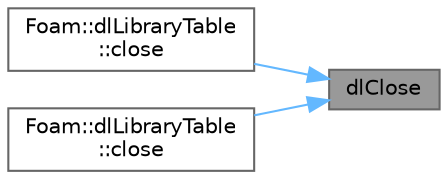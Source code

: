 digraph "dlClose"
{
 // LATEX_PDF_SIZE
  bgcolor="transparent";
  edge [fontname=Helvetica,fontsize=10,labelfontname=Helvetica,labelfontsize=10];
  node [fontname=Helvetica,fontsize=10,shape=box,height=0.2,width=0.4];
  rankdir="RL";
  Node1 [id="Node000001",label="dlClose",height=0.2,width=0.4,color="gray40", fillcolor="grey60", style="filled", fontcolor="black",tooltip=" "];
  Node1 -> Node2 [id="edge1_Node000001_Node000002",dir="back",color="steelblue1",style="solid",tooltip=" "];
  Node2 [id="Node000002",label="Foam::dlLibraryTable\l::close",height=0.2,width=0.4,color="grey40", fillcolor="white", style="filled",URL="$classFoam_1_1dlLibraryTable.html#ae7099eb41582999ba36cc311dfb7985d",tooltip=" "];
  Node1 -> Node3 [id="edge2_Node000001_Node000003",dir="back",color="steelblue1",style="solid",tooltip=" "];
  Node3 [id="Node000003",label="Foam::dlLibraryTable\l::close",height=0.2,width=0.4,color="grey40", fillcolor="white", style="filled",URL="$classFoam_1_1dlLibraryTable.html#a6c051d2c0dd25f3c4894752c5b15c3f3",tooltip=" "];
}
